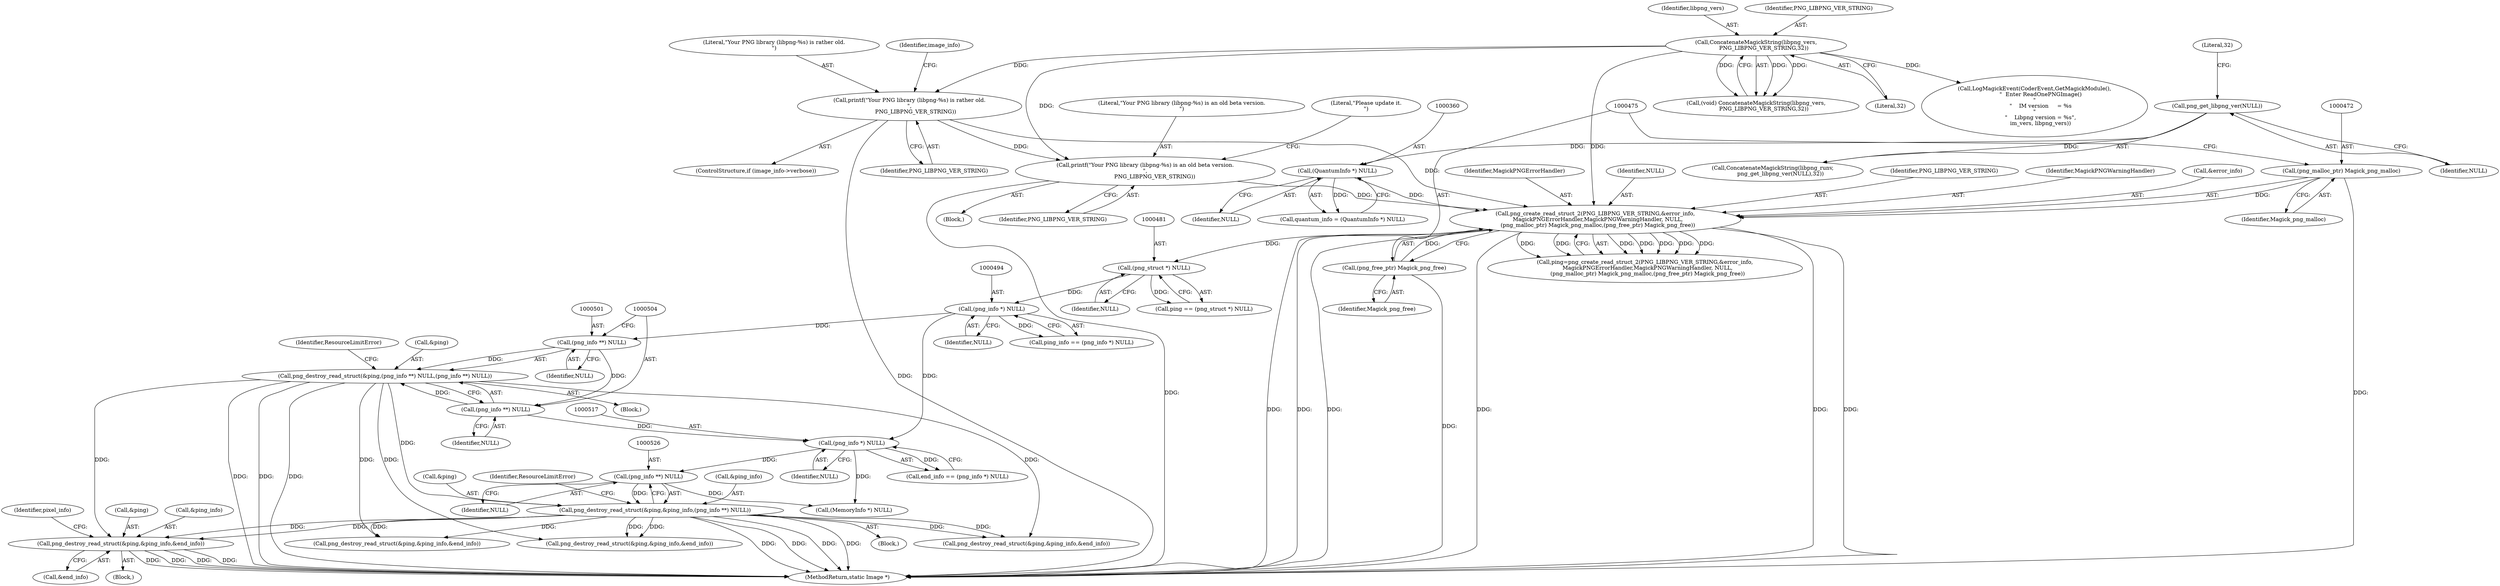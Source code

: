digraph "0_ImageMagick_8ca35831e91c3db8c6d281d09b605001003bec08@API" {
"1004160" [label="(Call,png_destroy_read_struct(&ping,&ping_info,&end_info))"];
"1000497" [label="(Call,png_destroy_read_struct(&ping,(png_info **) NULL,(png_info **) NULL))"];
"1000500" [label="(Call,(png_info **) NULL)"];
"1000493" [label="(Call,(png_info *) NULL)"];
"1000480" [label="(Call,(png_struct *) NULL)"];
"1000464" [label="(Call,png_create_read_struct_2(PNG_LIBPNG_VER_STRING,&error_info,\n   MagickPNGErrorHandler,MagickPNGWarningHandler, NULL,\n   (png_malloc_ptr) Magick_png_malloc,(png_free_ptr) Magick_png_free))"];
"1000257" [label="(Call,ConcatenateMagickString(libpng_vers,\n         PNG_LIBPNG_VER_STRING,32))"];
"1000352" [label="(Call,printf(\"Your PNG library (libpng-%s) is an old beta version.\n\",\n           PNG_LIBPNG_VER_STRING))"];
"1000344" [label="(Call,printf(\"Your PNG library (libpng-%s) is rather old.\n\",\n       PNG_LIBPNG_VER_STRING))"];
"1000359" [label="(Call,(QuantumInfo *) NULL)"];
"1000269" [label="(Call,png_get_libpng_ver(NULL))"];
"1000471" [label="(Call,(png_malloc_ptr) Magick_png_malloc)"];
"1000474" [label="(Call,(png_free_ptr) Magick_png_free)"];
"1000503" [label="(Call,(png_info **) NULL)"];
"1000520" [label="(Call,png_destroy_read_struct(&ping,&ping_info,(png_info **) NULL))"];
"1000525" [label="(Call,(png_info **) NULL)"];
"1000516" [label="(Call,(png_info *) NULL)"];
"1004161" [label="(Call,&ping)"];
"1000520" [label="(Call,png_destroy_read_struct(&ping,&ping_info,(png_info **) NULL))"];
"1000491" [label="(Call,ping_info == (png_info *) NULL)"];
"1000516" [label="(Call,(png_info *) NULL)"];
"1000471" [label="(Call,(png_malloc_ptr) Magick_png_malloc)"];
"1000502" [label="(Identifier,NULL)"];
"1005492" [label="(MethodReturn,static Image *)"];
"1000359" [label="(Call,(QuantumInfo *) NULL)"];
"1000354" [label="(Identifier,PNG_LIBPNG_VER_STRING)"];
"1000470" [label="(Identifier,NULL)"];
"1000345" [label="(Literal,\"Your PNG library (libpng-%s) is rather old.\n\")"];
"1000361" [label="(Identifier,NULL)"];
"1000476" [label="(Identifier,Magick_png_free)"];
"1000478" [label="(Call,ping == (png_struct *) NULL)"];
"1000519" [label="(Block,)"];
"1000267" [label="(Call,ConcatenateMagickString(libpng_runv,\n         png_get_libpng_ver(NULL),32))"];
"1000351" [label="(Block,)"];
"1004165" [label="(Call,&end_info)"];
"1000465" [label="(Identifier,PNG_LIBPNG_VER_STRING)"];
"1004160" [label="(Call,png_destroy_read_struct(&ping,&ping_info,&end_info))"];
"1000496" [label="(Block,)"];
"1000503" [label="(Call,(png_info **) NULL)"];
"1000507" [label="(Identifier,ResourceLimitError)"];
"1003173" [label="(Call,png_destroy_read_struct(&ping,&ping_info,&end_info))"];
"1000474" [label="(Call,(png_free_ptr) Magick_png_free)"];
"1000493" [label="(Call,(png_info *) NULL)"];
"1000469" [label="(Identifier,MagickPNGWarningHandler)"];
"1000521" [label="(Call,&ping)"];
"1000255" [label="(Call,(void) ConcatenateMagickString(libpng_vers,\n         PNG_LIBPNG_VER_STRING,32))"];
"1004163" [label="(Call,&ping_info)"];
"1000497" [label="(Call,png_destroy_read_struct(&ping,(png_info **) NULL,(png_info **) NULL))"];
"1000480" [label="(Call,(png_struct *) NULL)"];
"1000466" [label="(Call,&error_info)"];
"1000258" [label="(Identifier,libpng_vers)"];
"1000468" [label="(Identifier,MagickPNGErrorHandler)"];
"1000529" [label="(Identifier,ResourceLimitError)"];
"1000271" [label="(Literal,32)"];
"1000346" [label="(Identifier,PNG_LIBPNG_VER_STRING)"];
"1000500" [label="(Call,(png_info **) NULL)"];
"1004159" [label="(Block,)"];
"1000495" [label="(Identifier,NULL)"];
"1000340" [label="(ControlStructure,if (image_info->verbose))"];
"1000260" [label="(Literal,32)"];
"1000518" [label="(Identifier,NULL)"];
"1000344" [label="(Call,printf(\"Your PNG library (libpng-%s) is rather old.\n\",\n       PNG_LIBPNG_VER_STRING))"];
"1005467" [label="(Call,png_destroy_read_struct(&ping,&ping_info,&end_info))"];
"1000543" [label="(Call,png_destroy_read_struct(&ping,&ping_info,&end_info))"];
"1000464" [label="(Call,png_create_read_struct_2(PNG_LIBPNG_VER_STRING,&error_info,\n   MagickPNGErrorHandler,MagickPNGWarningHandler, NULL,\n   (png_malloc_ptr) Magick_png_malloc,(png_free_ptr) Magick_png_free))"];
"1000462" [label="(Call,ping=png_create_read_struct_2(PNG_LIBPNG_VER_STRING,&error_info,\n   MagickPNGErrorHandler,MagickPNGWarningHandler, NULL,\n   (png_malloc_ptr) Magick_png_malloc,(png_free_ptr) Magick_png_free))"];
"1000353" [label="(Literal,\"Your PNG library (libpng-%s) is an old beta version.\n\")"];
"1000357" [label="(Call,quantum_info = (QuantumInfo *) NULL)"];
"1000269" [label="(Call,png_get_libpng_ver(NULL))"];
"1000533" [label="(Call,(MemoryInfo *) NULL)"];
"1000482" [label="(Identifier,NULL)"];
"1000349" [label="(Identifier,image_info)"];
"1000523" [label="(Call,&ping_info)"];
"1000356" [label="(Literal,\"Please update it.\n\")"];
"1000498" [label="(Call,&ping)"];
"1000527" [label="(Identifier,NULL)"];
"1000514" [label="(Call,end_info == (png_info *) NULL)"];
"1000294" [label="(Call,LogMagickEvent(CoderEvent,GetMagickModule(),\n       \"  Enter ReadOnePNGImage()\n\"\n       \"    IM version     = %s\n\"\n       \"    Libpng version = %s\",\n       im_vers, libpng_vers))"];
"1004168" [label="(Identifier,pixel_info)"];
"1000259" [label="(Identifier,PNG_LIBPNG_VER_STRING)"];
"1000257" [label="(Call,ConcatenateMagickString(libpng_vers,\n         PNG_LIBPNG_VER_STRING,32))"];
"1000352" [label="(Call,printf(\"Your PNG library (libpng-%s) is an old beta version.\n\",\n           PNG_LIBPNG_VER_STRING))"];
"1000505" [label="(Identifier,NULL)"];
"1000525" [label="(Call,(png_info **) NULL)"];
"1000473" [label="(Identifier,Magick_png_malloc)"];
"1000270" [label="(Identifier,NULL)"];
"1004160" -> "1004159"  [label="AST: "];
"1004160" -> "1004165"  [label="CFG: "];
"1004161" -> "1004160"  [label="AST: "];
"1004163" -> "1004160"  [label="AST: "];
"1004165" -> "1004160"  [label="AST: "];
"1004168" -> "1004160"  [label="CFG: "];
"1004160" -> "1005492"  [label="DDG: "];
"1004160" -> "1005492"  [label="DDG: "];
"1004160" -> "1005492"  [label="DDG: "];
"1004160" -> "1005492"  [label="DDG: "];
"1000497" -> "1004160"  [label="DDG: "];
"1000520" -> "1004160"  [label="DDG: "];
"1000520" -> "1004160"  [label="DDG: "];
"1000497" -> "1000496"  [label="AST: "];
"1000497" -> "1000503"  [label="CFG: "];
"1000498" -> "1000497"  [label="AST: "];
"1000500" -> "1000497"  [label="AST: "];
"1000503" -> "1000497"  [label="AST: "];
"1000507" -> "1000497"  [label="CFG: "];
"1000497" -> "1005492"  [label="DDG: "];
"1000497" -> "1005492"  [label="DDG: "];
"1000497" -> "1005492"  [label="DDG: "];
"1000500" -> "1000497"  [label="DDG: "];
"1000503" -> "1000497"  [label="DDG: "];
"1000497" -> "1000520"  [label="DDG: "];
"1000497" -> "1000543"  [label="DDG: "];
"1000497" -> "1003173"  [label="DDG: "];
"1000497" -> "1005467"  [label="DDG: "];
"1000500" -> "1000502"  [label="CFG: "];
"1000501" -> "1000500"  [label="AST: "];
"1000502" -> "1000500"  [label="AST: "];
"1000504" -> "1000500"  [label="CFG: "];
"1000493" -> "1000500"  [label="DDG: "];
"1000500" -> "1000503"  [label="DDG: "];
"1000493" -> "1000491"  [label="AST: "];
"1000493" -> "1000495"  [label="CFG: "];
"1000494" -> "1000493"  [label="AST: "];
"1000495" -> "1000493"  [label="AST: "];
"1000491" -> "1000493"  [label="CFG: "];
"1000493" -> "1000491"  [label="DDG: "];
"1000480" -> "1000493"  [label="DDG: "];
"1000493" -> "1000516"  [label="DDG: "];
"1000480" -> "1000478"  [label="AST: "];
"1000480" -> "1000482"  [label="CFG: "];
"1000481" -> "1000480"  [label="AST: "];
"1000482" -> "1000480"  [label="AST: "];
"1000478" -> "1000480"  [label="CFG: "];
"1000480" -> "1000478"  [label="DDG: "];
"1000464" -> "1000480"  [label="DDG: "];
"1000464" -> "1000462"  [label="AST: "];
"1000464" -> "1000474"  [label="CFG: "];
"1000465" -> "1000464"  [label="AST: "];
"1000466" -> "1000464"  [label="AST: "];
"1000468" -> "1000464"  [label="AST: "];
"1000469" -> "1000464"  [label="AST: "];
"1000470" -> "1000464"  [label="AST: "];
"1000471" -> "1000464"  [label="AST: "];
"1000474" -> "1000464"  [label="AST: "];
"1000462" -> "1000464"  [label="CFG: "];
"1000464" -> "1005492"  [label="DDG: "];
"1000464" -> "1005492"  [label="DDG: "];
"1000464" -> "1005492"  [label="DDG: "];
"1000464" -> "1005492"  [label="DDG: "];
"1000464" -> "1005492"  [label="DDG: "];
"1000464" -> "1005492"  [label="DDG: "];
"1000464" -> "1000462"  [label="DDG: "];
"1000464" -> "1000462"  [label="DDG: "];
"1000464" -> "1000462"  [label="DDG: "];
"1000464" -> "1000462"  [label="DDG: "];
"1000464" -> "1000462"  [label="DDG: "];
"1000464" -> "1000462"  [label="DDG: "];
"1000464" -> "1000462"  [label="DDG: "];
"1000257" -> "1000464"  [label="DDG: "];
"1000352" -> "1000464"  [label="DDG: "];
"1000344" -> "1000464"  [label="DDG: "];
"1000359" -> "1000464"  [label="DDG: "];
"1000471" -> "1000464"  [label="DDG: "];
"1000474" -> "1000464"  [label="DDG: "];
"1000257" -> "1000255"  [label="AST: "];
"1000257" -> "1000260"  [label="CFG: "];
"1000258" -> "1000257"  [label="AST: "];
"1000259" -> "1000257"  [label="AST: "];
"1000260" -> "1000257"  [label="AST: "];
"1000255" -> "1000257"  [label="CFG: "];
"1000257" -> "1000255"  [label="DDG: "];
"1000257" -> "1000255"  [label="DDG: "];
"1000257" -> "1000255"  [label="DDG: "];
"1000257" -> "1000294"  [label="DDG: "];
"1000257" -> "1000344"  [label="DDG: "];
"1000257" -> "1000352"  [label="DDG: "];
"1000352" -> "1000351"  [label="AST: "];
"1000352" -> "1000354"  [label="CFG: "];
"1000353" -> "1000352"  [label="AST: "];
"1000354" -> "1000352"  [label="AST: "];
"1000356" -> "1000352"  [label="CFG: "];
"1000352" -> "1005492"  [label="DDG: "];
"1000344" -> "1000352"  [label="DDG: "];
"1000344" -> "1000340"  [label="AST: "];
"1000344" -> "1000346"  [label="CFG: "];
"1000345" -> "1000344"  [label="AST: "];
"1000346" -> "1000344"  [label="AST: "];
"1000349" -> "1000344"  [label="CFG: "];
"1000344" -> "1005492"  [label="DDG: "];
"1000359" -> "1000357"  [label="AST: "];
"1000359" -> "1000361"  [label="CFG: "];
"1000360" -> "1000359"  [label="AST: "];
"1000361" -> "1000359"  [label="AST: "];
"1000357" -> "1000359"  [label="CFG: "];
"1000359" -> "1000357"  [label="DDG: "];
"1000269" -> "1000359"  [label="DDG: "];
"1000269" -> "1000267"  [label="AST: "];
"1000269" -> "1000270"  [label="CFG: "];
"1000270" -> "1000269"  [label="AST: "];
"1000271" -> "1000269"  [label="CFG: "];
"1000269" -> "1000267"  [label="DDG: "];
"1000471" -> "1000473"  [label="CFG: "];
"1000472" -> "1000471"  [label="AST: "];
"1000473" -> "1000471"  [label="AST: "];
"1000475" -> "1000471"  [label="CFG: "];
"1000471" -> "1005492"  [label="DDG: "];
"1000474" -> "1000476"  [label="CFG: "];
"1000475" -> "1000474"  [label="AST: "];
"1000476" -> "1000474"  [label="AST: "];
"1000474" -> "1005492"  [label="DDG: "];
"1000503" -> "1000505"  [label="CFG: "];
"1000504" -> "1000503"  [label="AST: "];
"1000505" -> "1000503"  [label="AST: "];
"1000503" -> "1000516"  [label="DDG: "];
"1000520" -> "1000519"  [label="AST: "];
"1000520" -> "1000525"  [label="CFG: "];
"1000521" -> "1000520"  [label="AST: "];
"1000523" -> "1000520"  [label="AST: "];
"1000525" -> "1000520"  [label="AST: "];
"1000529" -> "1000520"  [label="CFG: "];
"1000520" -> "1005492"  [label="DDG: "];
"1000520" -> "1005492"  [label="DDG: "];
"1000520" -> "1005492"  [label="DDG: "];
"1000520" -> "1005492"  [label="DDG: "];
"1000525" -> "1000520"  [label="DDG: "];
"1000520" -> "1000543"  [label="DDG: "];
"1000520" -> "1000543"  [label="DDG: "];
"1000520" -> "1003173"  [label="DDG: "];
"1000520" -> "1003173"  [label="DDG: "];
"1000520" -> "1005467"  [label="DDG: "];
"1000520" -> "1005467"  [label="DDG: "];
"1000525" -> "1000527"  [label="CFG: "];
"1000526" -> "1000525"  [label="AST: "];
"1000527" -> "1000525"  [label="AST: "];
"1000516" -> "1000525"  [label="DDG: "];
"1000525" -> "1000533"  [label="DDG: "];
"1000516" -> "1000514"  [label="AST: "];
"1000516" -> "1000518"  [label="CFG: "];
"1000517" -> "1000516"  [label="AST: "];
"1000518" -> "1000516"  [label="AST: "];
"1000514" -> "1000516"  [label="CFG: "];
"1000516" -> "1000514"  [label="DDG: "];
"1000516" -> "1000533"  [label="DDG: "];
}
